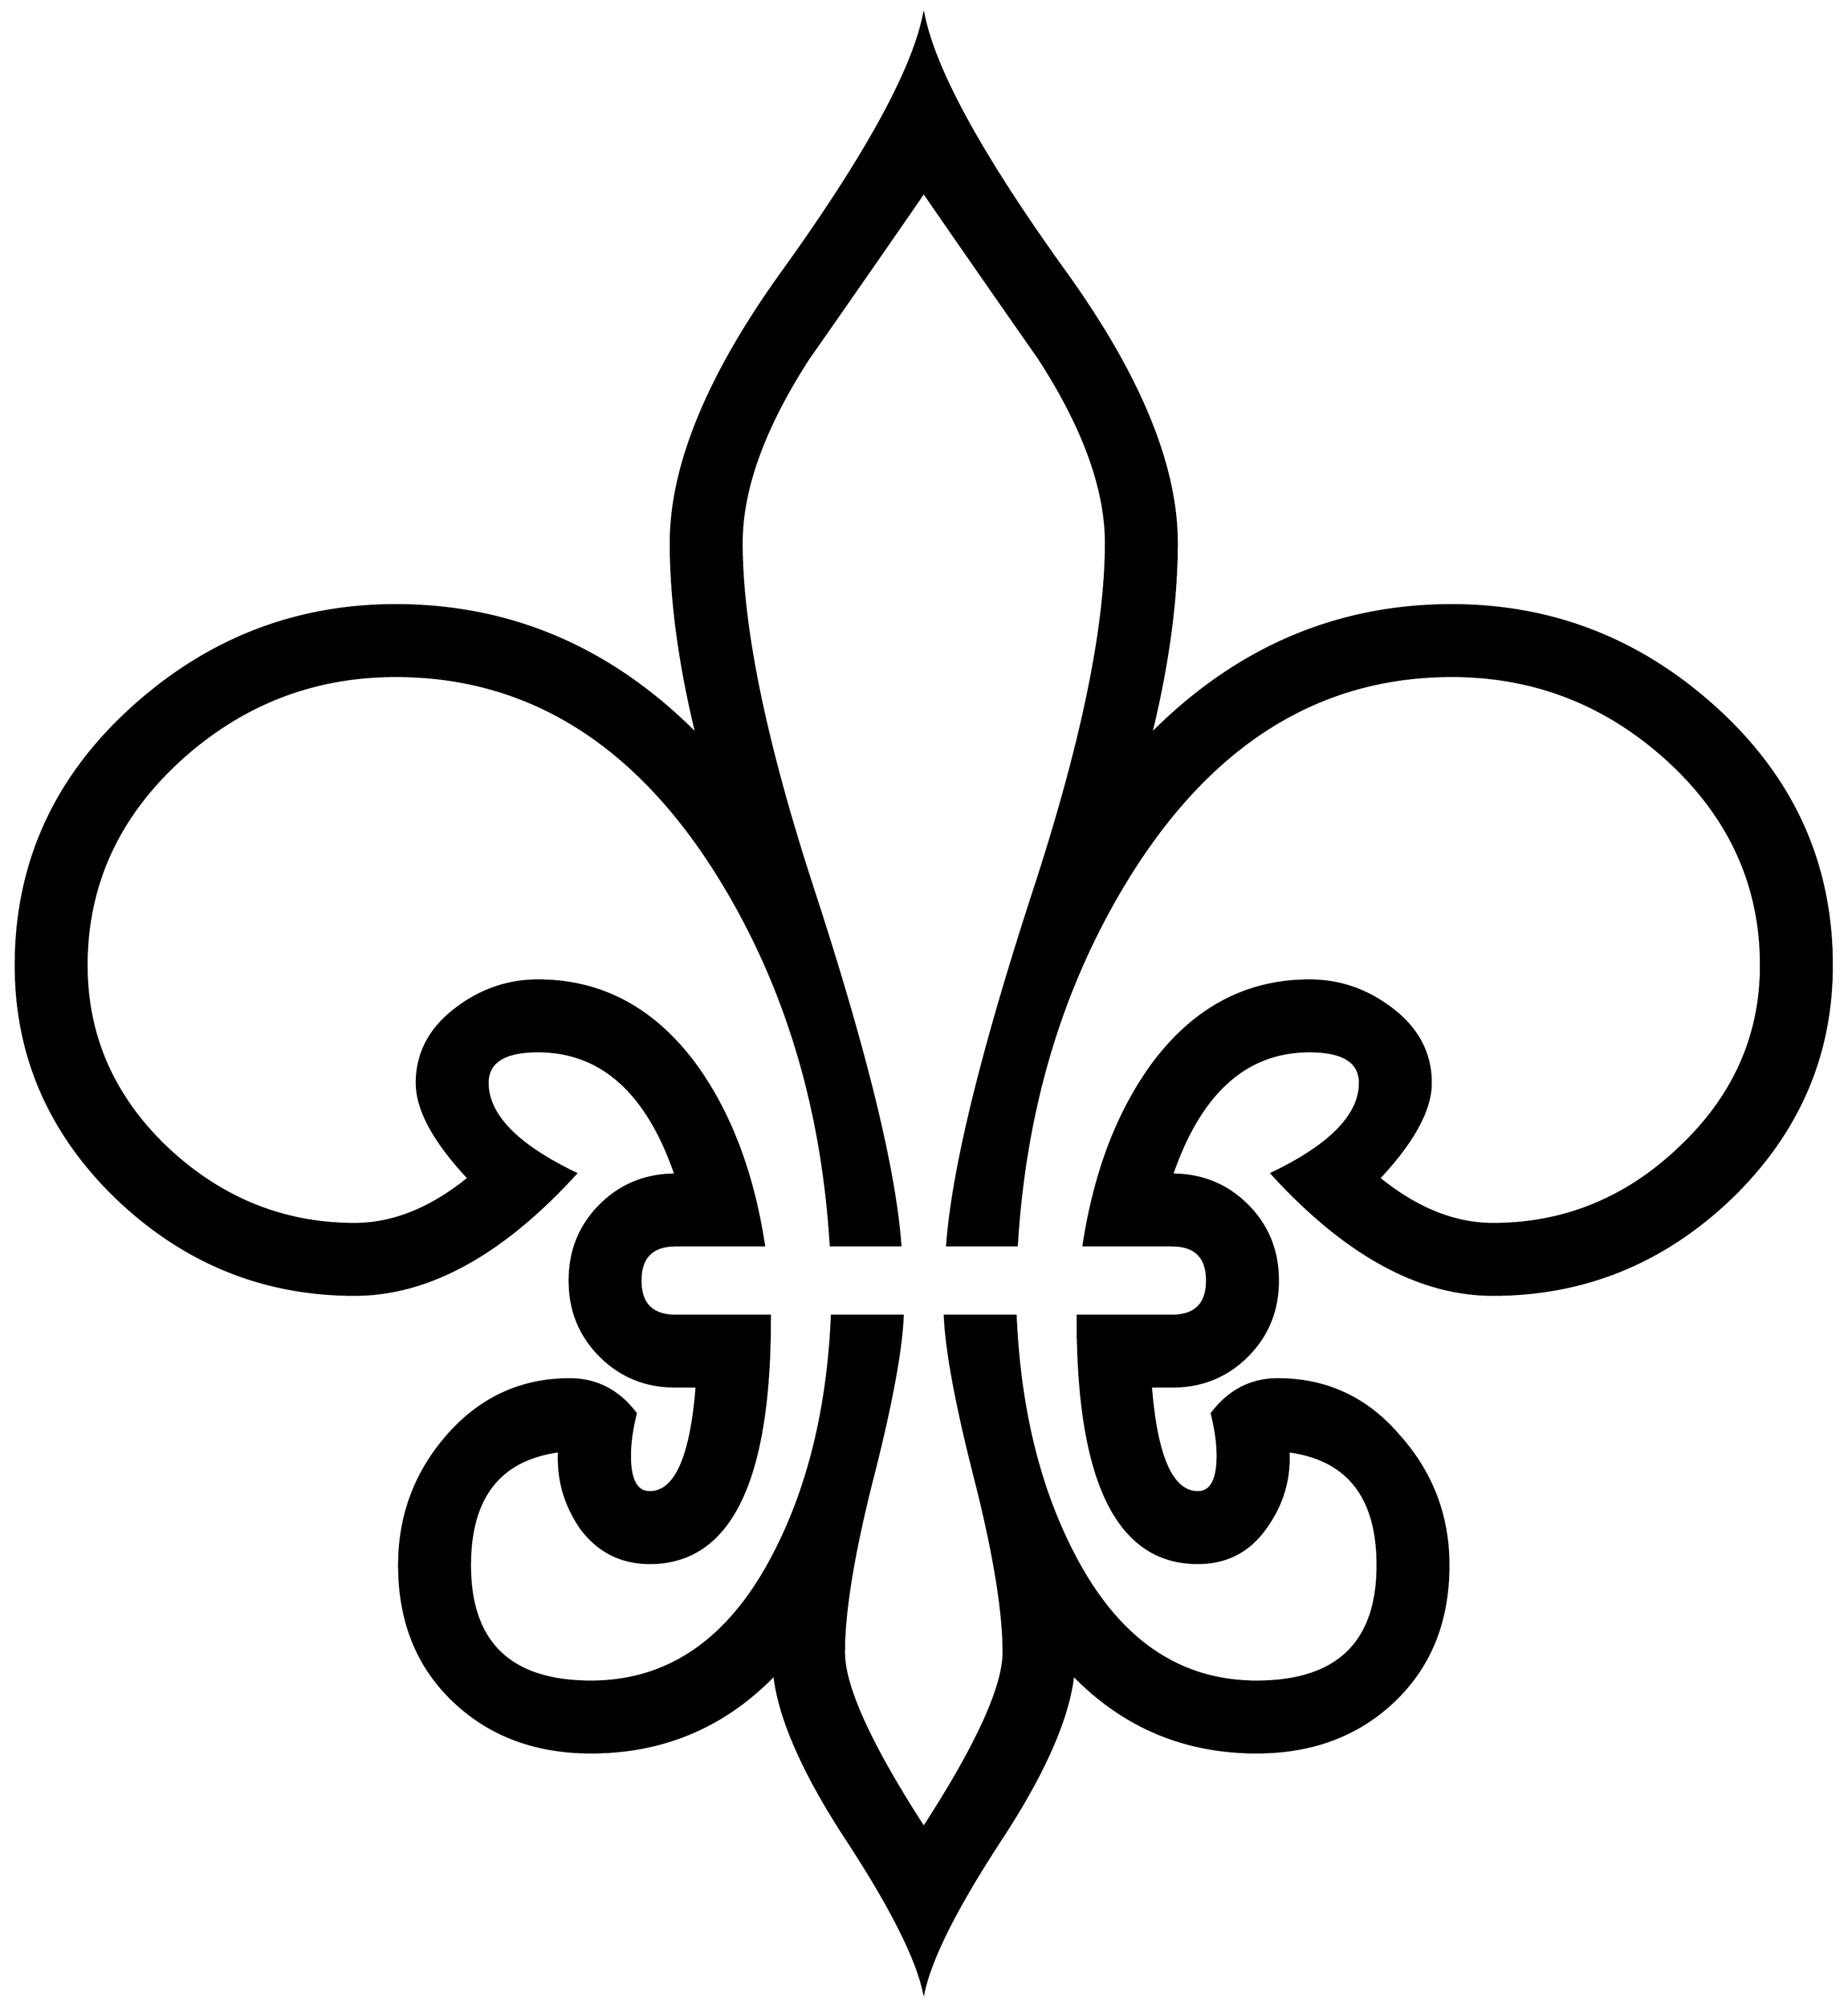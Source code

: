 


\begin{tikzpicture}[y=0.80pt, x=0.80pt, yscale=-1.0, xscale=1.0, inner sep=0pt, outer sep=0pt]
\begin{scope}[shift={(100.0,1667.0)},nonzero rule]
  \path[draw=.,fill=.,line width=1.600pt] (1604.0,-576.0) ..
    controls (1604.0,-499.333) and (1575.333,-433.333) ..
    (1518.0,-378.0) .. controls (1460.667,-323.333) and
    (1393.333,-296.0) .. (1316.0,-296.0) .. controls
    (1253.333,-296.0) and (1190.667,-330.333) .. (1128.0,-399.0) ..
    controls (1178.0,-423.0) and (1203.0,-448.667) ..
    (1203.0,-476.0) .. controls (1203.0,-494.0) and
    (1188.667,-503.0) .. (1160.0,-503.0) .. controls
    (1106.0,-503.0) and (1067.0,-468.0) .. (1043.0,-398.0) ..
    controls (1068.333,-398.0) and (1089.667,-389.333) ..
    (1107.0,-372.0) .. controls (1124.333,-354.667) and
    (1133.0,-333.333) .. (1133.0,-308.0) .. controls
    (1133.0,-282.667) and (1124.333,-261.333) .. (1107.0,-244.0) ..
    controls (1089.667,-226.667) and (1068.333,-218.0) ..
    (1043.0,-218.0) -- (1025.0,-218.0) .. controls
    (1029.667,-158.0) and (1043.0,-128.0) .. (1065.0,-128.0) ..
    controls (1076.333,-128.0) and (1082.0,-138.333) ..
    (1082.0,-159.0) .. controls (1082.0,-169.667) and
    (1080.333,-181.667) .. (1077.0,-195.0) .. controls
    (1091.667,-214.333) and (1110.333,-224.0) .. (1133.0,-224.0) ..
    controls (1174.333,-224.0) and (1208.667,-208.0) ..
    (1236.0,-176.0) .. controls (1264.0,-144.667) and
    (1278.0,-108.0) .. (1278.0,-66.0) .. controls (1278.0,-18.667)
    and (1262.667,19.667) .. (1232.0,49.0) .. controls (1201.333,78.333)
    and (1162.333,93.0) .. (1115.0,93.0) .. controls (1053.667,93.0)
    and (1001.667,71.0) .. (959.0,27.0) .. controls (955.0,63.0)
    and (935.333,108.333) .. (900.0,163.0) .. controls (861.333,221.667)
    and (838.667,266.0) .. (832.0,296.0) .. controls (825.333,266.0)
    and (802.667,221.667) .. (764.0,163.0) .. controls (728.667,108.333)
    and (709.0,63.0) .. (705.0,27.0) .. controls (662.333,71.0)
    and (610.333,93.0) .. (549.0,93.0) .. controls (501.667,93.0)
    and (462.667,78.333) .. (432.0,49.0) .. controls (401.333,19.667)
    and (386.0,-18.667) .. (386.0,-66.0) .. controls
    (386.0,-108.0) and (399.667,-144.667) .. (427.0,-176.0) ..
    controls (455.0,-208.0) and (489.667,-224.0) .. (531.0,-224.0)
    .. controls (553.667,-224.0) and (572.333,-214.333) ..
    (587.0,-195.0) .. controls (583.667,-181.667) and (582.0,-169.667)
    .. (582.0,-159.0) .. controls (582.0,-138.333) and
    (587.667,-128.0) .. (599.0,-128.0) .. controls (621.0,-128.0)
    and (634.333,-158.0) .. (639.0,-218.0) -- (621.0,-218.0) ..
    controls (595.667,-218.0) and (574.333,-226.667) .. (557.0,-244.0)
    .. controls (539.667,-261.333) and (531.0,-282.667) ..
    (531.0,-308.0) .. controls (531.0,-333.333) and (539.667,-354.667)
    .. (557.0,-372.0) .. controls (574.333,-389.333) and
    (595.667,-398.0) .. (621.0,-398.0) .. controls (597.0,-468.0)
    and (558.0,-503.0) .. (504.0,-503.0) .. controls
    (475.333,-503.0) and (461.0,-494.0) .. (461.0,-476.0) ..
    controls (461.0,-448.667) and (486.0,-423.0) .. (536.0,-399.0)
    .. controls (473.333,-330.333) and (410.667,-296.0) ..
    (348.0,-296.0) .. controls (270.667,-296.0) and (203.333,-323.333)
    .. (146.0,-378.0) .. controls (88.667,-433.333) and
    (60.0,-499.333) .. (60.0,-576.0) .. controls (60.0,-661.333) and
    (92.333,-733.667) .. (157.0,-793.0) .. controls (221.667,-852.333)
    and (297.0,-882.0) .. (383.0,-882.0) .. controls
    (481.0,-882.0) and (566.333,-845.333) .. (639.0,-772.0) ..
    controls (624.333,-832.0) and (617.0,-886.333) .. (617.0,-935.0)
    .. controls (617.0,-1000.333) and (648.333,-1076.667) ..
    (711.0,-1164.0) .. controls (781.667,-1262.0) and
    (822.0,-1335.0) .. (832.0,-1383.0) .. controls
    (842.0,-1335.0) and (882.333,-1262.0) .. (953.0,-1164.0) ..
    controls (1015.667,-1076.667) and (1047.0,-1000.333) ..
    (1047.0,-935.0) .. controls (1047.0,-886.333) and
    (1039.667,-832.0) .. (1025.0,-772.0) .. controls
    (1097.667,-845.333) and (1183.0,-882.0) .. (1281.0,-882.0) ..
    controls (1367.0,-882.0) and (1442.333,-852.333) ..
    (1507.0,-793.0) .. controls (1571.667,-733.667) and
    (1604.0,-661.333) .. (1604.0,-576.0) -- cycle(1544.0,-576.0)
    .. controls (1544.0,-644.667) and (1517.0,-703.333) ..
    (1463.0,-752.0) .. controls (1411.0,-798.667) and
    (1350.333,-822.0) .. (1281.0,-822.0) .. controls
    (1171.0,-822.0) and (1081.0,-767.667) .. (1011.0,-659.0) ..
    controls (951.667,-566.333) and (918.333,-459.333) .. (911.0,-338.0)
    -- (852.0,-338.0) .. controls (856.667,-402.0) and
    (881.0,-501.667) .. (925.0,-637.0) .. controls (966.333,-763.0)
    and (987.0,-862.333) .. (987.0,-935.0) .. controls
    (987.0,-981.0) and (968.0,-1033.333) .. (930.0,-1092.0) ..
    controls (897.333,-1138.667) and (864.667,-1185.667) ..
    (832.0,-1233.0) .. controls (799.333,-1185.667) and
    (766.667,-1138.667) .. (734.0,-1092.0) .. controls
    (696.0,-1033.333) and (677.0,-981.0) .. (677.0,-935.0) ..
    controls (677.0,-862.333) and (697.667,-763.0) .. (739.0,-637.0)
    .. controls (783.0,-501.667) and (807.333,-402.0) ..
    (812.0,-338.0) -- (753.0,-338.0) .. controls (745.667,-459.333)
    and (712.333,-566.333) .. (653.0,-659.0) .. controls
    (583.0,-767.667) and (493.0,-822.0) .. (383.0,-822.0) ..
    controls (313.667,-822.0) and (253.0,-798.667) .. (201.0,-752.0)
    .. controls (147.0,-703.333) and (120.0,-644.667) ..
    (120.0,-576.0) .. controls (120.0,-516.0) and (142.667,-464.333)
    .. (188.0,-421.0) .. controls (234.0,-377.667) and
    (287.333,-356.0) .. (348.0,-356.0) .. controls (380.667,-356.0)
    and (413.0,-369.0) .. (445.0,-395.0) .. controls
    (415.667,-426.333) and (401.0,-453.333) .. (401.0,-476.0) ..
    controls (401.0,-500.667) and (411.667,-521.333) .. (433.0,-538.0)
    .. controls (454.333,-554.667) and (478.0,-563.0) ..
    (504.0,-563.0) .. controls (558.0,-563.0) and (602.667,-539.0)
    .. (638.0,-491.0) .. controls (667.333,-450.333) and
    (686.667,-399.333) .. (696.0,-338.0) -- (621.0,-338.0) ..
    controls (601.0,-338.0) and (591.0,-328.0) .. (591.0,-308.0)
    .. controls (591.0,-288.0) and (601.0,-278.0) ..
    (621.0,-278.0) -- (701.0,-278.0) -- (701.0,-275.0) ..
    controls (701.0,-137.0) and (667.0,-68.0) .. (599.0,-68.0)
    .. controls (575.0,-68.0) and (555.667,-77.667) .. (541.0,-97.0)
    .. controls (527.0,-117.0) and (520.667,-139.0) ..
    (522.0,-163.0) .. controls (471.333,-156.333) and (446.0,-124.0)
    .. (446.0,-66.0) .. controls (446.0,0.0) and (480.333,33.0) ..
    (549.0,33.0) .. controls (615.667,33.0) and (667.667,-3.333) ..
    (705.0,-76.0) .. controls (734.333,-132.667) and (750.667,-200.0)
    .. (754.0,-278.0) -- (814.0,-278.0) .. controls
    (812.667,-247.333) and (803.667,-199.667) .. (787.0,-135.0) ..
    controls (771.667,-73.667) and (764.0,-26.0) .. (764.0,8.0) ..
    controls (764.0,37.333) and (786.667,87.0) .. (832.0,157.0) ..
    controls (877.333,87.0) and (900.0,37.333) .. (900.0,8.0) ..
    controls (900.0,-26.0) and (892.333,-73.667) .. (877.0,-135.0)
    .. controls (860.333,-199.667) and (851.333,-247.333) ..
    (850.0,-278.0) -- (910.0,-278.0) .. controls (913.333,-200.0)
    and (929.667,-132.667) .. (959.0,-76.0) .. controls (996.333,-3.333)
    and (1048.333,33.0) .. (1115.0,33.0) .. controls (1183.667,33.0)
    and (1218.0,0.0) .. (1218.0,-66.0) .. controls
    (1218.0,-124.0) and (1192.667,-156.333) .. (1142.0,-163.0) ..
    controls (1143.333,-139.0) and (1136.667,-117.0) ..
    (1122.0,-97.0) .. controls (1108.0,-77.667) and (1089.0,-68.0)
    .. (1065.0,-68.0) .. controls (997.0,-68.0) and
    (963.0,-137.0) .. (963.0,-275.0) -- (963.0,-278.0) --
    (1043.0,-278.0) .. controls (1063.0,-278.0) and
    (1073.0,-288.0) .. (1073.0,-308.0) .. controls
    (1073.0,-328.0) and (1063.0,-338.0) .. (1043.0,-338.0) --
    (968.0,-338.0) .. controls (977.333,-399.333) and (996.667,-450.333)
    .. (1026.0,-491.0) .. controls (1061.333,-539.0) and
    (1106.0,-563.0) .. (1160.0,-563.0) .. controls
    (1186.0,-563.0) and (1209.667,-554.667) .. (1231.0,-538.0) ..
    controls (1252.333,-521.333) and (1263.0,-500.667) ..
    (1263.0,-476.0) .. controls (1263.0,-453.333) and
    (1248.333,-426.333) .. (1219.0,-395.0) .. controls
    (1251.0,-369.0) and (1283.333,-356.0) .. (1316.0,-356.0) ..
    controls (1376.667,-356.0) and (1429.667,-377.667) ..
    (1475.0,-421.0) .. controls (1521.0,-464.333) and
    (1544.0,-516.0) .. (1544.0,-576.0) -- cycle;
\end{scope}

\end{tikzpicture}

